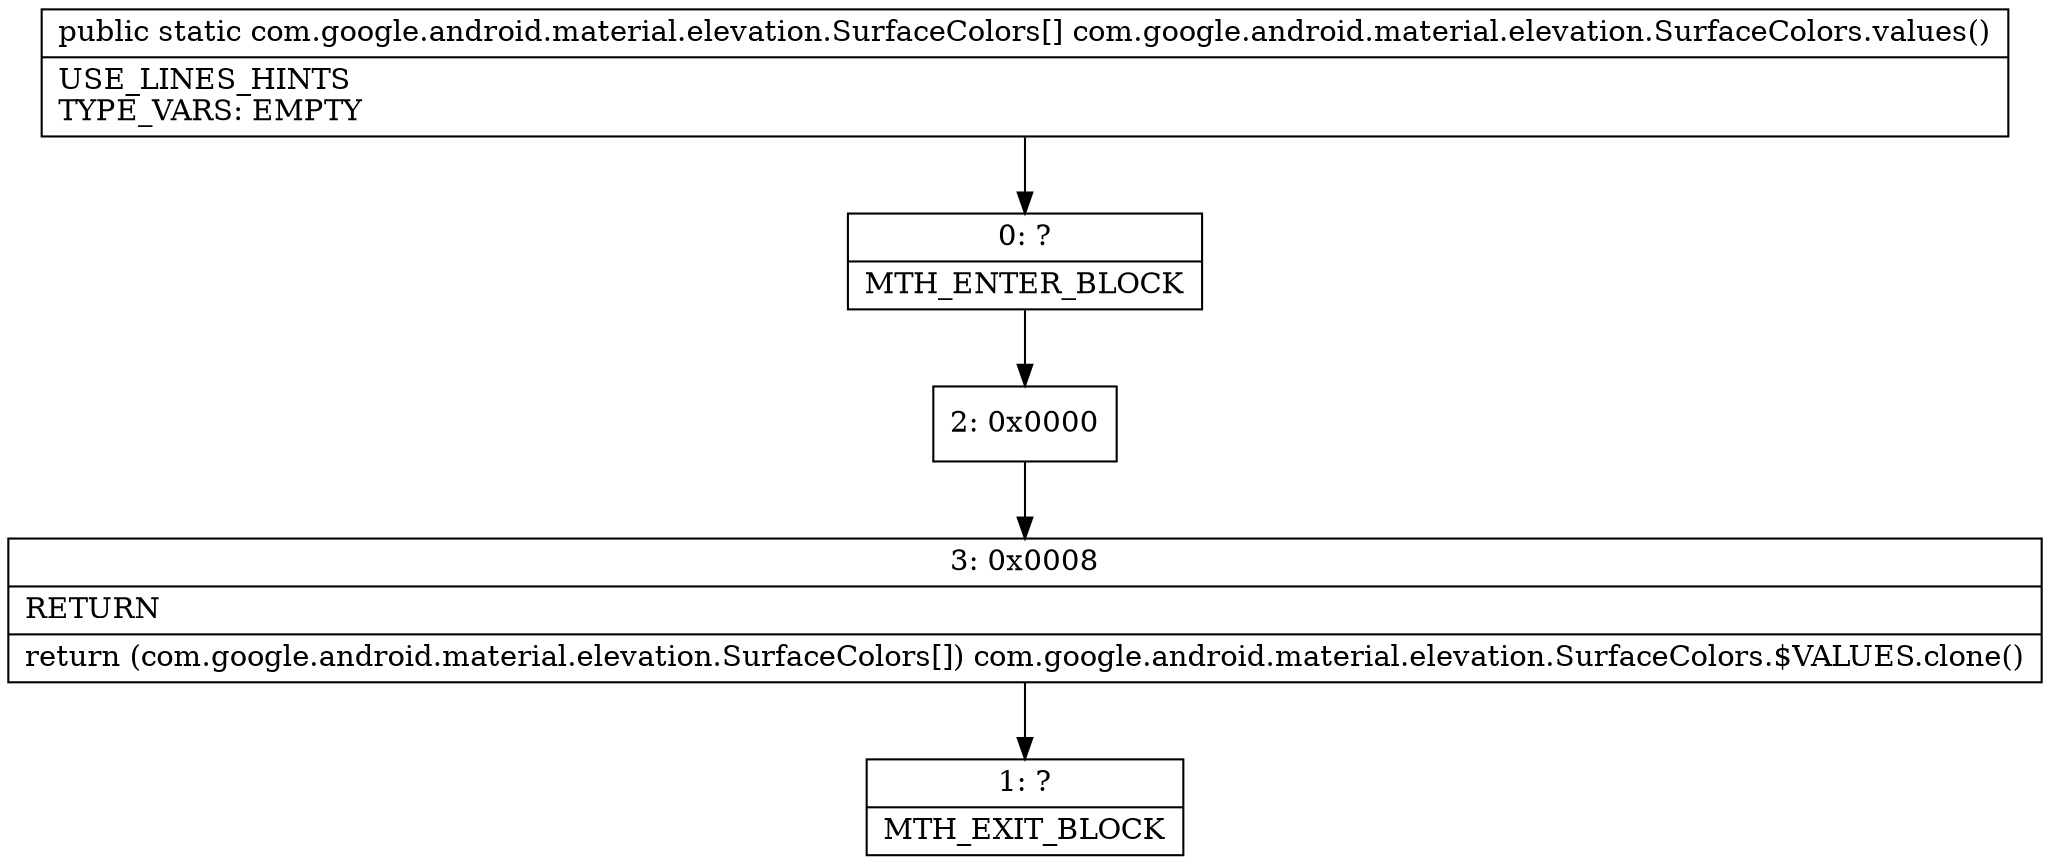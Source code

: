 digraph "CFG forcom.google.android.material.elevation.SurfaceColors.values()[Lcom\/google\/android\/material\/elevation\/SurfaceColors;" {
Node_0 [shape=record,label="{0\:\ ?|MTH_ENTER_BLOCK\l}"];
Node_2 [shape=record,label="{2\:\ 0x0000}"];
Node_3 [shape=record,label="{3\:\ 0x0008|RETURN\l|return (com.google.android.material.elevation.SurfaceColors[]) com.google.android.material.elevation.SurfaceColors.$VALUES.clone()\l}"];
Node_1 [shape=record,label="{1\:\ ?|MTH_EXIT_BLOCK\l}"];
MethodNode[shape=record,label="{public static com.google.android.material.elevation.SurfaceColors[] com.google.android.material.elevation.SurfaceColors.values()  | USE_LINES_HINTS\lTYPE_VARS: EMPTY\l}"];
MethodNode -> Node_0;Node_0 -> Node_2;
Node_2 -> Node_3;
Node_3 -> Node_1;
}

